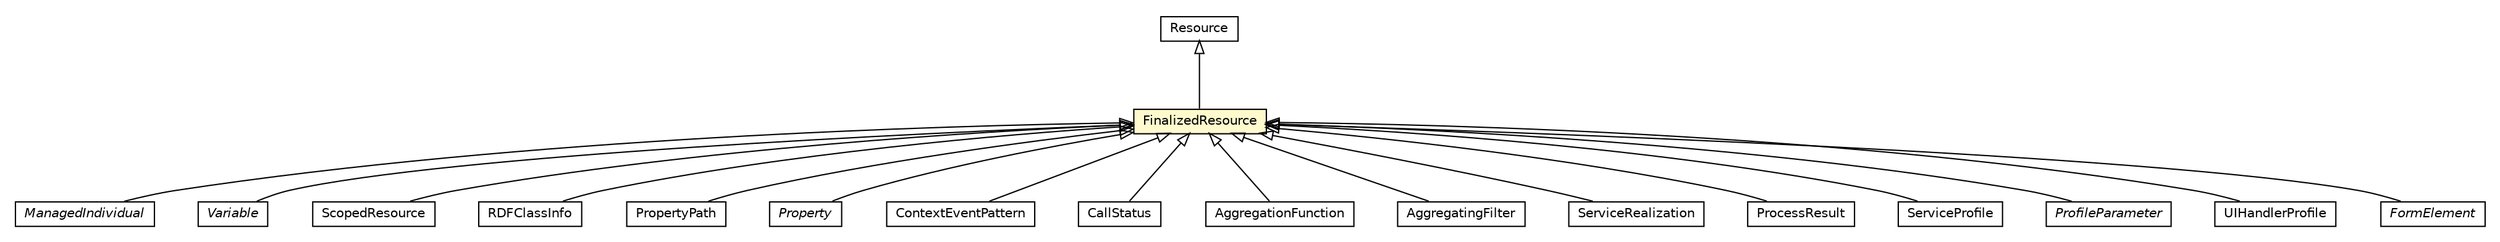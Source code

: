 #!/usr/local/bin/dot
#
# Class diagram 
# Generated by UMLGraph version R5_6-24-gf6e263 (http://www.umlgraph.org/)
#

digraph G {
	edge [fontname="Helvetica",fontsize=10,labelfontname="Helvetica",labelfontsize=10];
	node [fontname="Helvetica",fontsize=10,shape=plaintext];
	nodesep=0.25;
	ranksep=0.5;
	// org.universAAL.middleware.owl.ManagedIndividual
	c232865 [label=<<table title="org.universAAL.middleware.owl.ManagedIndividual" border="0" cellborder="1" cellspacing="0" cellpadding="2" port="p" href="../owl/ManagedIndividual.html">
		<tr><td><table border="0" cellspacing="0" cellpadding="1">
<tr><td align="center" balign="center"><font face="Helvetica-Oblique"> ManagedIndividual </font></td></tr>
		</table></td></tr>
		</table>>, URL="../owl/ManagedIndividual.html", fontname="Helvetica", fontcolor="black", fontsize=10.0];
	// org.universAAL.middleware.rdf.Variable
	c232891 [label=<<table title="org.universAAL.middleware.rdf.Variable" border="0" cellborder="1" cellspacing="0" cellpadding="2" port="p" href="./Variable.html">
		<tr><td><table border="0" cellspacing="0" cellpadding="1">
<tr><td align="center" balign="center"><font face="Helvetica-Oblique"> Variable </font></td></tr>
		</table></td></tr>
		</table>>, URL="./Variable.html", fontname="Helvetica", fontcolor="black", fontsize=10.0];
	// org.universAAL.middleware.rdf.ScopedResource
	c232896 [label=<<table title="org.universAAL.middleware.rdf.ScopedResource" border="0" cellborder="1" cellspacing="0" cellpadding="2" port="p" href="./ScopedResource.html">
		<tr><td><table border="0" cellspacing="0" cellpadding="1">
<tr><td align="center" balign="center"> ScopedResource </td></tr>
		</table></td></tr>
		</table>>, URL="./ScopedResource.html", fontname="Helvetica", fontcolor="black", fontsize=10.0];
	// org.universAAL.middleware.rdf.Resource
	c232898 [label=<<table title="org.universAAL.middleware.rdf.Resource" border="0" cellborder="1" cellspacing="0" cellpadding="2" port="p" href="./Resource.html">
		<tr><td><table border="0" cellspacing="0" cellpadding="1">
<tr><td align="center" balign="center"> Resource </td></tr>
		</table></td></tr>
		</table>>, URL="./Resource.html", fontname="Helvetica", fontcolor="black", fontsize=10.0];
	// org.universAAL.middleware.rdf.RDFClassInfo
	c232900 [label=<<table title="org.universAAL.middleware.rdf.RDFClassInfo" border="0" cellborder="1" cellspacing="0" cellpadding="2" port="p" href="./RDFClassInfo.html">
		<tr><td><table border="0" cellspacing="0" cellpadding="1">
<tr><td align="center" balign="center"> RDFClassInfo </td></tr>
		</table></td></tr>
		</table>>, URL="./RDFClassInfo.html", fontname="Helvetica", fontcolor="black", fontsize=10.0];
	// org.universAAL.middleware.rdf.PropertyPath
	c232903 [label=<<table title="org.universAAL.middleware.rdf.PropertyPath" border="0" cellborder="1" cellspacing="0" cellpadding="2" port="p" href="./PropertyPath.html">
		<tr><td><table border="0" cellspacing="0" cellpadding="1">
<tr><td align="center" balign="center"> PropertyPath </td></tr>
		</table></td></tr>
		</table>>, URL="./PropertyPath.html", fontname="Helvetica", fontcolor="black", fontsize=10.0];
	// org.universAAL.middleware.rdf.Property
	c232904 [label=<<table title="org.universAAL.middleware.rdf.Property" border="0" cellborder="1" cellspacing="0" cellpadding="2" port="p" href="./Property.html">
		<tr><td><table border="0" cellspacing="0" cellpadding="1">
<tr><td align="center" balign="center"><font face="Helvetica-Oblique"> Property </font></td></tr>
		</table></td></tr>
		</table>>, URL="./Property.html", fontname="Helvetica", fontcolor="black", fontsize=10.0];
	// org.universAAL.middleware.rdf.FinalizedResource
	c232909 [label=<<table title="org.universAAL.middleware.rdf.FinalizedResource" border="0" cellborder="1" cellspacing="0" cellpadding="2" port="p" bgcolor="lemonChiffon" href="./FinalizedResource.html">
		<tr><td><table border="0" cellspacing="0" cellpadding="1">
<tr><td align="center" balign="center"> FinalizedResource </td></tr>
		</table></td></tr>
		</table>>, URL="./FinalizedResource.html", fontname="Helvetica", fontcolor="black", fontsize=10.0];
	// org.universAAL.middleware.context.ContextEventPattern
	c233155 [label=<<table title="org.universAAL.middleware.context.ContextEventPattern" border="0" cellborder="1" cellspacing="0" cellpadding="2" port="p" href="../context/ContextEventPattern.html">
		<tr><td><table border="0" cellspacing="0" cellpadding="1">
<tr><td align="center" balign="center"> ContextEventPattern </td></tr>
		</table></td></tr>
		</table>>, URL="../context/ContextEventPattern.html", fontname="Helvetica", fontcolor="black", fontsize=10.0];
	// org.universAAL.middleware.service.CallStatus
	c233194 [label=<<table title="org.universAAL.middleware.service.CallStatus" border="0" cellborder="1" cellspacing="0" cellpadding="2" port="p" href="../service/CallStatus.html">
		<tr><td><table border="0" cellspacing="0" cellpadding="1">
<tr><td align="center" balign="center"> CallStatus </td></tr>
		</table></td></tr>
		</table>>, URL="../service/CallStatus.html", fontname="Helvetica", fontcolor="black", fontsize=10.0];
	// org.universAAL.middleware.service.AggregationFunction
	c233196 [label=<<table title="org.universAAL.middleware.service.AggregationFunction" border="0" cellborder="1" cellspacing="0" cellpadding="2" port="p" href="../service/AggregationFunction.html">
		<tr><td><table border="0" cellspacing="0" cellpadding="1">
<tr><td align="center" balign="center"> AggregationFunction </td></tr>
		</table></td></tr>
		</table>>, URL="../service/AggregationFunction.html", fontname="Helvetica", fontcolor="black", fontsize=10.0];
	// org.universAAL.middleware.service.AggregatingFilter
	c233199 [label=<<table title="org.universAAL.middleware.service.AggregatingFilter" border="0" cellborder="1" cellspacing="0" cellpadding="2" port="p" href="../service/AggregatingFilter.html">
		<tr><td><table border="0" cellspacing="0" cellpadding="1">
<tr><td align="center" balign="center"> AggregatingFilter </td></tr>
		</table></td></tr>
		</table>>, URL="../service/AggregatingFilter.html", fontname="Helvetica", fontcolor="black", fontsize=10.0];
	// org.universAAL.middleware.service.impl.ServiceRealization
	c233214 [label=<<table title="org.universAAL.middleware.service.impl.ServiceRealization" border="0" cellborder="1" cellspacing="0" cellpadding="2" port="p" href="../service/impl/ServiceRealization.html">
		<tr><td><table border="0" cellspacing="0" cellpadding="1">
<tr><td align="center" balign="center"> ServiceRealization </td></tr>
		</table></td></tr>
		</table>>, URL="../service/impl/ServiceRealization.html", fontname="Helvetica", fontcolor="black", fontsize=10.0];
	// org.universAAL.middleware.service.owls.process.ProcessResult
	c233224 [label=<<table title="org.universAAL.middleware.service.owls.process.ProcessResult" border="0" cellborder="1" cellspacing="0" cellpadding="2" port="p" href="../service/owls/process/ProcessResult.html">
		<tr><td><table border="0" cellspacing="0" cellpadding="1">
<tr><td align="center" balign="center"> ProcessResult </td></tr>
		</table></td></tr>
		</table>>, URL="../service/owls/process/ProcessResult.html", fontname="Helvetica", fontcolor="black", fontsize=10.0];
	// org.universAAL.middleware.service.owls.profile.ServiceProfile
	c233233 [label=<<table title="org.universAAL.middleware.service.owls.profile.ServiceProfile" border="0" cellborder="1" cellspacing="0" cellpadding="2" port="p" href="../service/owls/profile/ServiceProfile.html">
		<tr><td><table border="0" cellspacing="0" cellpadding="1">
<tr><td align="center" balign="center"> ServiceProfile </td></tr>
		</table></td></tr>
		</table>>, URL="../service/owls/profile/ServiceProfile.html", fontname="Helvetica", fontcolor="black", fontsize=10.0];
	// org.universAAL.middleware.service.owls.profile.ProfileParameter
	c233236 [label=<<table title="org.universAAL.middleware.service.owls.profile.ProfileParameter" border="0" cellborder="1" cellspacing="0" cellpadding="2" port="p" href="../service/owls/profile/ProfileParameter.html">
		<tr><td><table border="0" cellspacing="0" cellpadding="1">
<tr><td align="center" balign="center"><font face="Helvetica-Oblique"> ProfileParameter </font></td></tr>
		</table></td></tr>
		</table>>, URL="../service/owls/profile/ProfileParameter.html", fontname="Helvetica", fontcolor="black", fontsize=10.0];
	// org.universAAL.middleware.ui.UIHandlerProfile
	c233241 [label=<<table title="org.universAAL.middleware.ui.UIHandlerProfile" border="0" cellborder="1" cellspacing="0" cellpadding="2" port="p" href="../ui/UIHandlerProfile.html">
		<tr><td><table border="0" cellspacing="0" cellpadding="1">
<tr><td align="center" balign="center"> UIHandlerProfile </td></tr>
		</table></td></tr>
		</table>>, URL="../ui/UIHandlerProfile.html", fontname="Helvetica", fontcolor="black", fontsize=10.0];
	// org.universAAL.middleware.ui.rdf.FormElement
	c233283 [label=<<table title="org.universAAL.middleware.ui.rdf.FormElement" border="0" cellborder="1" cellspacing="0" cellpadding="2" port="p" href="../ui/rdf/FormElement.html">
		<tr><td><table border="0" cellspacing="0" cellpadding="1">
<tr><td align="center" balign="center"><font face="Helvetica-Oblique"> FormElement </font></td></tr>
		</table></td></tr>
		</table>>, URL="../ui/rdf/FormElement.html", fontname="Helvetica", fontcolor="black", fontsize=10.0];
	//org.universAAL.middleware.owl.ManagedIndividual extends org.universAAL.middleware.rdf.FinalizedResource
	c232909:p -> c232865:p [dir=back,arrowtail=empty];
	//org.universAAL.middleware.rdf.Variable extends org.universAAL.middleware.rdf.FinalizedResource
	c232909:p -> c232891:p [dir=back,arrowtail=empty];
	//org.universAAL.middleware.rdf.ScopedResource extends org.universAAL.middleware.rdf.FinalizedResource
	c232909:p -> c232896:p [dir=back,arrowtail=empty];
	//org.universAAL.middleware.rdf.RDFClassInfo extends org.universAAL.middleware.rdf.FinalizedResource
	c232909:p -> c232900:p [dir=back,arrowtail=empty];
	//org.universAAL.middleware.rdf.PropertyPath extends org.universAAL.middleware.rdf.FinalizedResource
	c232909:p -> c232903:p [dir=back,arrowtail=empty];
	//org.universAAL.middleware.rdf.Property extends org.universAAL.middleware.rdf.FinalizedResource
	c232909:p -> c232904:p [dir=back,arrowtail=empty];
	//org.universAAL.middleware.rdf.FinalizedResource extends org.universAAL.middleware.rdf.Resource
	c232898:p -> c232909:p [dir=back,arrowtail=empty];
	//org.universAAL.middleware.context.ContextEventPattern extends org.universAAL.middleware.rdf.FinalizedResource
	c232909:p -> c233155:p [dir=back,arrowtail=empty];
	//org.universAAL.middleware.service.CallStatus extends org.universAAL.middleware.rdf.FinalizedResource
	c232909:p -> c233194:p [dir=back,arrowtail=empty];
	//org.universAAL.middleware.service.AggregationFunction extends org.universAAL.middleware.rdf.FinalizedResource
	c232909:p -> c233196:p [dir=back,arrowtail=empty];
	//org.universAAL.middleware.service.AggregatingFilter extends org.universAAL.middleware.rdf.FinalizedResource
	c232909:p -> c233199:p [dir=back,arrowtail=empty];
	//org.universAAL.middleware.service.impl.ServiceRealization extends org.universAAL.middleware.rdf.FinalizedResource
	c232909:p -> c233214:p [dir=back,arrowtail=empty];
	//org.universAAL.middleware.service.owls.process.ProcessResult extends org.universAAL.middleware.rdf.FinalizedResource
	c232909:p -> c233224:p [dir=back,arrowtail=empty];
	//org.universAAL.middleware.service.owls.profile.ServiceProfile extends org.universAAL.middleware.rdf.FinalizedResource
	c232909:p -> c233233:p [dir=back,arrowtail=empty];
	//org.universAAL.middleware.service.owls.profile.ProfileParameter extends org.universAAL.middleware.rdf.FinalizedResource
	c232909:p -> c233236:p [dir=back,arrowtail=empty];
	//org.universAAL.middleware.ui.UIHandlerProfile extends org.universAAL.middleware.rdf.FinalizedResource
	c232909:p -> c233241:p [dir=back,arrowtail=empty];
	//org.universAAL.middleware.ui.rdf.FormElement extends org.universAAL.middleware.rdf.FinalizedResource
	c232909:p -> c233283:p [dir=back,arrowtail=empty];
}

